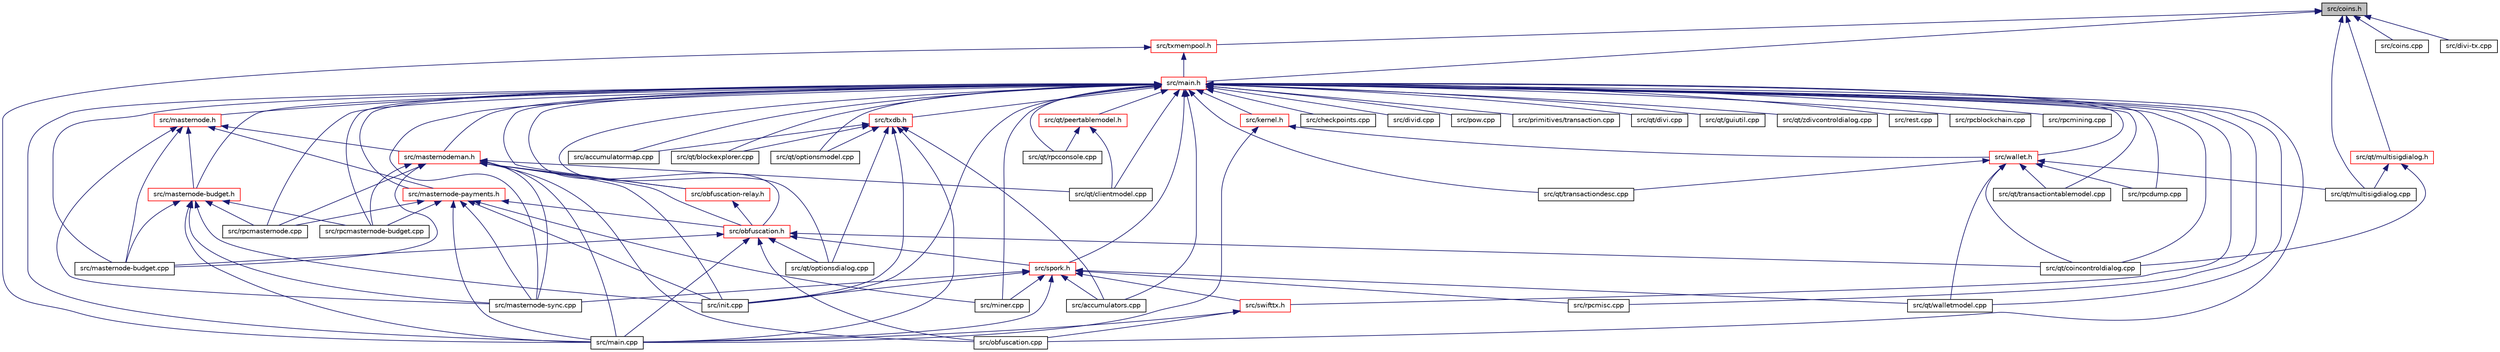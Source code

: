 digraph "src/coins.h"
{
  edge [fontname="Helvetica",fontsize="10",labelfontname="Helvetica",labelfontsize="10"];
  node [fontname="Helvetica",fontsize="10",shape=record];
  Node49 [label="src/coins.h",height=0.2,width=0.4,color="black", fillcolor="grey75", style="filled", fontcolor="black"];
  Node49 -> Node50 [dir="back",color="midnightblue",fontsize="10",style="solid",fontname="Helvetica"];
  Node50 [label="src/main.h",height=0.2,width=0.4,color="red", fillcolor="white", style="filled",URL="$main_8h.html"];
  Node50 -> Node51 [dir="back",color="midnightblue",fontsize="10",style="solid",fontname="Helvetica"];
  Node51 [label="src/accumulatormap.cpp",height=0.2,width=0.4,color="black", fillcolor="white", style="filled",URL="$accumulatormap_8cpp.html"];
  Node50 -> Node52 [dir="back",color="midnightblue",fontsize="10",style="solid",fontname="Helvetica"];
  Node52 [label="src/txdb.h",height=0.2,width=0.4,color="red", fillcolor="white", style="filled",URL="$txdb_8h.html"];
  Node52 -> Node51 [dir="back",color="midnightblue",fontsize="10",style="solid",fontname="Helvetica"];
  Node52 -> Node53 [dir="back",color="midnightblue",fontsize="10",style="solid",fontname="Helvetica"];
  Node53 [label="src/accumulators.cpp",height=0.2,width=0.4,color="black", fillcolor="white", style="filled",URL="$accumulators_8cpp.html"];
  Node52 -> Node54 [dir="back",color="midnightblue",fontsize="10",style="solid",fontname="Helvetica"];
  Node54 [label="src/init.cpp",height=0.2,width=0.4,color="black", fillcolor="white", style="filled",URL="$init_8cpp.html"];
  Node52 -> Node55 [dir="back",color="midnightblue",fontsize="10",style="solid",fontname="Helvetica"];
  Node55 [label="src/main.cpp",height=0.2,width=0.4,color="black", fillcolor="white", style="filled",URL="$main_8cpp.html"];
  Node52 -> Node56 [dir="back",color="midnightblue",fontsize="10",style="solid",fontname="Helvetica"];
  Node56 [label="src/qt/blockexplorer.cpp",height=0.2,width=0.4,color="black", fillcolor="white", style="filled",URL="$blockexplorer_8cpp.html"];
  Node52 -> Node57 [dir="back",color="midnightblue",fontsize="10",style="solid",fontname="Helvetica"];
  Node57 [label="src/qt/optionsdialog.cpp",height=0.2,width=0.4,color="black", fillcolor="white", style="filled",URL="$optionsdialog_8cpp.html"];
  Node52 -> Node58 [dir="back",color="midnightblue",fontsize="10",style="solid",fontname="Helvetica"];
  Node58 [label="src/qt/optionsmodel.cpp",height=0.2,width=0.4,color="black", fillcolor="white", style="filled",URL="$optionsmodel_8cpp.html"];
  Node50 -> Node53 [dir="back",color="midnightblue",fontsize="10",style="solid",fontname="Helvetica"];
  Node50 -> Node60 [dir="back",color="midnightblue",fontsize="10",style="solid",fontname="Helvetica"];
  Node60 [label="src/spork.h",height=0.2,width=0.4,color="red", fillcolor="white", style="filled",URL="$spork_8h.html"];
  Node60 -> Node53 [dir="back",color="midnightblue",fontsize="10",style="solid",fontname="Helvetica"];
  Node60 -> Node54 [dir="back",color="midnightblue",fontsize="10",style="solid",fontname="Helvetica"];
  Node60 -> Node55 [dir="back",color="midnightblue",fontsize="10",style="solid",fontname="Helvetica"];
  Node60 -> Node65 [dir="back",color="midnightblue",fontsize="10",style="solid",fontname="Helvetica"];
  Node65 [label="src/swifttx.h",height=0.2,width=0.4,color="red", fillcolor="white", style="filled",URL="$swifttx_8h.html"];
  Node65 -> Node55 [dir="back",color="midnightblue",fontsize="10",style="solid",fontname="Helvetica"];
  Node65 -> Node66 [dir="back",color="midnightblue",fontsize="10",style="solid",fontname="Helvetica"];
  Node66 [label="src/obfuscation.cpp",height=0.2,width=0.4,color="black", fillcolor="white", style="filled",URL="$obfuscation_8cpp.html"];
  Node60 -> Node108 [dir="back",color="midnightblue",fontsize="10",style="solid",fontname="Helvetica"];
  Node108 [label="src/masternode-sync.cpp",height=0.2,width=0.4,color="black", fillcolor="white", style="filled",URL="$masternode-sync_8cpp.html"];
  Node60 -> Node110 [dir="back",color="midnightblue",fontsize="10",style="solid",fontname="Helvetica"];
  Node110 [label="src/miner.cpp",height=0.2,width=0.4,color="black", fillcolor="white", style="filled",URL="$miner_8cpp.html"];
  Node60 -> Node97 [dir="back",color="midnightblue",fontsize="10",style="solid",fontname="Helvetica"];
  Node97 [label="src/qt/walletmodel.cpp",height=0.2,width=0.4,color="black", fillcolor="white", style="filled",URL="$walletmodel_8cpp.html"];
  Node60 -> Node111 [dir="back",color="midnightblue",fontsize="10",style="solid",fontname="Helvetica"];
  Node111 [label="src/rpcmisc.cpp",height=0.2,width=0.4,color="black", fillcolor="white", style="filled",URL="$rpcmisc_8cpp.html"];
  Node50 -> Node113 [dir="back",color="midnightblue",fontsize="10",style="solid",fontname="Helvetica"];
  Node113 [label="src/obfuscation.h",height=0.2,width=0.4,color="red", fillcolor="white", style="filled",URL="$obfuscation_8h.html"];
  Node113 -> Node60 [dir="back",color="midnightblue",fontsize="10",style="solid",fontname="Helvetica"];
  Node113 -> Node55 [dir="back",color="midnightblue",fontsize="10",style="solid",fontname="Helvetica"];
  Node113 -> Node119 [dir="back",color="midnightblue",fontsize="10",style="solid",fontname="Helvetica"];
  Node119 [label="src/masternode-budget.cpp",height=0.2,width=0.4,color="black", fillcolor="white", style="filled",URL="$masternode-budget_8cpp.html"];
  Node113 -> Node66 [dir="back",color="midnightblue",fontsize="10",style="solid",fontname="Helvetica"];
  Node113 -> Node73 [dir="back",color="midnightblue",fontsize="10",style="solid",fontname="Helvetica"];
  Node73 [label="src/qt/coincontroldialog.cpp",height=0.2,width=0.4,color="black", fillcolor="white", style="filled",URL="$coincontroldialog_8cpp.html"];
  Node113 -> Node57 [dir="back",color="midnightblue",fontsize="10",style="solid",fontname="Helvetica"];
  Node50 -> Node122 [dir="back",color="midnightblue",fontsize="10",style="solid",fontname="Helvetica"];
  Node122 [label="src/masternode-payments.h",height=0.2,width=0.4,color="red", fillcolor="white", style="filled",URL="$masternode-payments_8h.html"];
  Node122 -> Node113 [dir="back",color="midnightblue",fontsize="10",style="solid",fontname="Helvetica"];
  Node122 -> Node54 [dir="back",color="midnightblue",fontsize="10",style="solid",fontname="Helvetica"];
  Node122 -> Node55 [dir="back",color="midnightblue",fontsize="10",style="solid",fontname="Helvetica"];
  Node122 -> Node108 [dir="back",color="midnightblue",fontsize="10",style="solid",fontname="Helvetica"];
  Node122 -> Node110 [dir="back",color="midnightblue",fontsize="10",style="solid",fontname="Helvetica"];
  Node122 -> Node117 [dir="back",color="midnightblue",fontsize="10",style="solid",fontname="Helvetica"];
  Node117 [label="src/rpcmasternode-budget.cpp",height=0.2,width=0.4,color="black", fillcolor="white", style="filled",URL="$rpcmasternode-budget_8cpp.html"];
  Node122 -> Node118 [dir="back",color="midnightblue",fontsize="10",style="solid",fontname="Helvetica"];
  Node118 [label="src/rpcmasternode.cpp",height=0.2,width=0.4,color="black", fillcolor="white", style="filled",URL="$rpcmasternode_8cpp.html"];
  Node50 -> Node123 [dir="back",color="midnightblue",fontsize="10",style="solid",fontname="Helvetica"];
  Node123 [label="src/masternode.h",height=0.2,width=0.4,color="red", fillcolor="white", style="filled",URL="$masternode_8h.html"];
  Node123 -> Node122 [dir="back",color="midnightblue",fontsize="10",style="solid",fontname="Helvetica"];
  Node123 -> Node124 [dir="back",color="midnightblue",fontsize="10",style="solid",fontname="Helvetica"];
  Node124 [label="src/masternodeman.h",height=0.2,width=0.4,color="red", fillcolor="white", style="filled",URL="$masternodeman_8h.html"];
  Node124 -> Node113 [dir="back",color="midnightblue",fontsize="10",style="solid",fontname="Helvetica"];
  Node124 -> Node115 [dir="back",color="midnightblue",fontsize="10",style="solid",fontname="Helvetica"];
  Node115 [label="src/obfuscation-relay.h",height=0.2,width=0.4,color="red", fillcolor="white", style="filled",URL="$obfuscation-relay_8h.html"];
  Node115 -> Node113 [dir="back",color="midnightblue",fontsize="10",style="solid",fontname="Helvetica"];
  Node124 -> Node54 [dir="back",color="midnightblue",fontsize="10",style="solid",fontname="Helvetica"];
  Node124 -> Node55 [dir="back",color="midnightblue",fontsize="10",style="solid",fontname="Helvetica"];
  Node124 -> Node119 [dir="back",color="midnightblue",fontsize="10",style="solid",fontname="Helvetica"];
  Node124 -> Node108 [dir="back",color="midnightblue",fontsize="10",style="solid",fontname="Helvetica"];
  Node124 -> Node66 [dir="back",color="midnightblue",fontsize="10",style="solid",fontname="Helvetica"];
  Node124 -> Node125 [dir="back",color="midnightblue",fontsize="10",style="solid",fontname="Helvetica"];
  Node125 [label="src/qt/clientmodel.cpp",height=0.2,width=0.4,color="black", fillcolor="white", style="filled",URL="$clientmodel_8cpp.html"];
  Node124 -> Node117 [dir="back",color="midnightblue",fontsize="10",style="solid",fontname="Helvetica"];
  Node124 -> Node118 [dir="back",color="midnightblue",fontsize="10",style="solid",fontname="Helvetica"];
  Node123 -> Node126 [dir="back",color="midnightblue",fontsize="10",style="solid",fontname="Helvetica"];
  Node126 [label="src/masternode-budget.h",height=0.2,width=0.4,color="red", fillcolor="white", style="filled",URL="$masternode-budget_8h.html"];
  Node126 -> Node54 [dir="back",color="midnightblue",fontsize="10",style="solid",fontname="Helvetica"];
  Node126 -> Node55 [dir="back",color="midnightblue",fontsize="10",style="solid",fontname="Helvetica"];
  Node126 -> Node119 [dir="back",color="midnightblue",fontsize="10",style="solid",fontname="Helvetica"];
  Node126 -> Node108 [dir="back",color="midnightblue",fontsize="10",style="solid",fontname="Helvetica"];
  Node126 -> Node117 [dir="back",color="midnightblue",fontsize="10",style="solid",fontname="Helvetica"];
  Node126 -> Node118 [dir="back",color="midnightblue",fontsize="10",style="solid",fontname="Helvetica"];
  Node123 -> Node119 [dir="back",color="midnightblue",fontsize="10",style="solid",fontname="Helvetica"];
  Node123 -> Node108 [dir="back",color="midnightblue",fontsize="10",style="solid",fontname="Helvetica"];
  Node50 -> Node124 [dir="back",color="midnightblue",fontsize="10",style="solid",fontname="Helvetica"];
  Node50 -> Node131 [dir="back",color="midnightblue",fontsize="10",style="solid",fontname="Helvetica"];
  Node131 [label="src/kernel.h",height=0.2,width=0.4,color="red", fillcolor="white", style="filled",URL="$kernel_8h.html"];
  Node131 -> Node132 [dir="back",color="midnightblue",fontsize="10",style="solid",fontname="Helvetica"];
  Node132 [label="src/wallet.h",height=0.2,width=0.4,color="red", fillcolor="white", style="filled",URL="$wallet_8h.html"];
  Node132 -> Node73 [dir="back",color="midnightblue",fontsize="10",style="solid",fontname="Helvetica"];
  Node132 -> Node75 [dir="back",color="midnightblue",fontsize="10",style="solid",fontname="Helvetica"];
  Node75 [label="src/qt/multisigdialog.cpp",height=0.2,width=0.4,color="black", fillcolor="white", style="filled",URL="$multisigdialog_8cpp.html"];
  Node132 -> Node87 [dir="back",color="midnightblue",fontsize="10",style="solid",fontname="Helvetica"];
  Node87 [label="src/qt/transactiondesc.cpp",height=0.2,width=0.4,color="black", fillcolor="white", style="filled",URL="$transactiondesc_8cpp.html"];
  Node132 -> Node101 [dir="back",color="midnightblue",fontsize="10",style="solid",fontname="Helvetica"];
  Node101 [label="src/qt/transactiontablemodel.cpp",height=0.2,width=0.4,color="black", fillcolor="white", style="filled",URL="$transactiontablemodel_8cpp.html"];
  Node132 -> Node97 [dir="back",color="midnightblue",fontsize="10",style="solid",fontname="Helvetica"];
  Node132 -> Node133 [dir="back",color="midnightblue",fontsize="10",style="solid",fontname="Helvetica"];
  Node133 [label="src/rpcdump.cpp",height=0.2,width=0.4,color="black", fillcolor="white", style="filled",URL="$rpcdump_8cpp.html"];
  Node131 -> Node55 [dir="back",color="midnightblue",fontsize="10",style="solid",fontname="Helvetica"];
  Node50 -> Node132 [dir="back",color="midnightblue",fontsize="10",style="solid",fontname="Helvetica"];
  Node50 -> Node115 [dir="back",color="midnightblue",fontsize="10",style="solid",fontname="Helvetica"];
  Node50 -> Node136 [dir="back",color="midnightblue",fontsize="10",style="solid",fontname="Helvetica"];
  Node136 [label="src/checkpoints.cpp",height=0.2,width=0.4,color="black", fillcolor="white", style="filled",URL="$checkpoints_8cpp.html"];
  Node50 -> Node137 [dir="back",color="midnightblue",fontsize="10",style="solid",fontname="Helvetica"];
  Node137 [label="src/divid.cpp",height=0.2,width=0.4,color="black", fillcolor="white", style="filled",URL="$divid_8cpp.html"];
  Node50 -> Node54 [dir="back",color="midnightblue",fontsize="10",style="solid",fontname="Helvetica"];
  Node50 -> Node126 [dir="back",color="midnightblue",fontsize="10",style="solid",fontname="Helvetica"];
  Node50 -> Node55 [dir="back",color="midnightblue",fontsize="10",style="solid",fontname="Helvetica"];
  Node50 -> Node65 [dir="back",color="midnightblue",fontsize="10",style="solid",fontname="Helvetica"];
  Node50 -> Node119 [dir="back",color="midnightblue",fontsize="10",style="solid",fontname="Helvetica"];
  Node50 -> Node108 [dir="back",color="midnightblue",fontsize="10",style="solid",fontname="Helvetica"];
  Node50 -> Node110 [dir="back",color="midnightblue",fontsize="10",style="solid",fontname="Helvetica"];
  Node50 -> Node66 [dir="back",color="midnightblue",fontsize="10",style="solid",fontname="Helvetica"];
  Node50 -> Node138 [dir="back",color="midnightblue",fontsize="10",style="solid",fontname="Helvetica"];
  Node138 [label="src/pow.cpp",height=0.2,width=0.4,color="black", fillcolor="white", style="filled",URL="$pow_8cpp.html"];
  Node50 -> Node139 [dir="back",color="midnightblue",fontsize="10",style="solid",fontname="Helvetica"];
  Node139 [label="src/primitives/transaction.cpp",height=0.2,width=0.4,color="black", fillcolor="white", style="filled",URL="$transaction_8cpp.html"];
  Node50 -> Node140 [dir="back",color="midnightblue",fontsize="10",style="solid",fontname="Helvetica"];
  Node140 [label="src/qt/peertablemodel.h",height=0.2,width=0.4,color="red", fillcolor="white", style="filled",URL="$peertablemodel_8h.html"];
  Node140 -> Node125 [dir="back",color="midnightblue",fontsize="10",style="solid",fontname="Helvetica"];
  Node140 -> Node142 [dir="back",color="midnightblue",fontsize="10",style="solid",fontname="Helvetica"];
  Node142 [label="src/qt/rpcconsole.cpp",height=0.2,width=0.4,color="black", fillcolor="white", style="filled",URL="$rpcconsole_8cpp.html"];
  Node50 -> Node56 [dir="back",color="midnightblue",fontsize="10",style="solid",fontname="Helvetica"];
  Node50 -> Node125 [dir="back",color="midnightblue",fontsize="10",style="solid",fontname="Helvetica"];
  Node50 -> Node73 [dir="back",color="midnightblue",fontsize="10",style="solid",fontname="Helvetica"];
  Node50 -> Node144 [dir="back",color="midnightblue",fontsize="10",style="solid",fontname="Helvetica"];
  Node144 [label="src/qt/divi.cpp",height=0.2,width=0.4,color="black", fillcolor="white", style="filled",URL="$divi_8cpp.html"];
  Node50 -> Node77 [dir="back",color="midnightblue",fontsize="10",style="solid",fontname="Helvetica"];
  Node77 [label="src/qt/guiutil.cpp",height=0.2,width=0.4,color="black", fillcolor="white", style="filled",URL="$guiutil_8cpp.html"];
  Node50 -> Node57 [dir="back",color="midnightblue",fontsize="10",style="solid",fontname="Helvetica"];
  Node50 -> Node58 [dir="back",color="midnightblue",fontsize="10",style="solid",fontname="Helvetica"];
  Node50 -> Node142 [dir="back",color="midnightblue",fontsize="10",style="solid",fontname="Helvetica"];
  Node50 -> Node87 [dir="back",color="midnightblue",fontsize="10",style="solid",fontname="Helvetica"];
  Node50 -> Node101 [dir="back",color="midnightblue",fontsize="10",style="solid",fontname="Helvetica"];
  Node50 -> Node97 [dir="back",color="midnightblue",fontsize="10",style="solid",fontname="Helvetica"];
  Node50 -> Node103 [dir="back",color="midnightblue",fontsize="10",style="solid",fontname="Helvetica"];
  Node103 [label="src/qt/zdivcontroldialog.cpp",height=0.2,width=0.4,color="black", fillcolor="white", style="filled",URL="$zdivcontroldialog_8cpp.html"];
  Node50 -> Node145 [dir="back",color="midnightblue",fontsize="10",style="solid",fontname="Helvetica"];
  Node145 [label="src/rest.cpp",height=0.2,width=0.4,color="black", fillcolor="white", style="filled",URL="$rest_8cpp.html"];
  Node50 -> Node146 [dir="back",color="midnightblue",fontsize="10",style="solid",fontname="Helvetica"];
  Node146 [label="src/rpcblockchain.cpp",height=0.2,width=0.4,color="black", fillcolor="white", style="filled",URL="$rpcblockchain_8cpp.html"];
  Node50 -> Node133 [dir="back",color="midnightblue",fontsize="10",style="solid",fontname="Helvetica"];
  Node50 -> Node117 [dir="back",color="midnightblue",fontsize="10",style="solid",fontname="Helvetica"];
  Node50 -> Node118 [dir="back",color="midnightblue",fontsize="10",style="solid",fontname="Helvetica"];
  Node50 -> Node147 [dir="back",color="midnightblue",fontsize="10",style="solid",fontname="Helvetica"];
  Node147 [label="src/rpcmining.cpp",height=0.2,width=0.4,color="black", fillcolor="white", style="filled",URL="$rpcmining_8cpp.html"];
  Node50 -> Node111 [dir="back",color="midnightblue",fontsize="10",style="solid",fontname="Helvetica"];
  Node49 -> Node154 [dir="back",color="midnightblue",fontsize="10",style="solid",fontname="Helvetica"];
  Node154 [label="src/txmempool.h",height=0.2,width=0.4,color="red", fillcolor="white", style="filled",URL="$txmempool_8h.html"];
  Node154 -> Node50 [dir="back",color="midnightblue",fontsize="10",style="solid",fontname="Helvetica"];
  Node154 -> Node55 [dir="back",color="midnightblue",fontsize="10",style="solid",fontname="Helvetica"];
  Node49 -> Node155 [dir="back",color="midnightblue",fontsize="10",style="solid",fontname="Helvetica"];
  Node155 [label="src/coins.cpp",height=0.2,width=0.4,color="black", fillcolor="white", style="filled",URL="$coins_8cpp.html"];
  Node49 -> Node156 [dir="back",color="midnightblue",fontsize="10",style="solid",fontname="Helvetica"];
  Node156 [label="src/divi-tx.cpp",height=0.2,width=0.4,color="black", fillcolor="white", style="filled",URL="$divi-tx_8cpp.html"];
  Node49 -> Node74 [dir="back",color="midnightblue",fontsize="10",style="solid",fontname="Helvetica"];
  Node74 [label="src/qt/multisigdialog.h",height=0.2,width=0.4,color="red", fillcolor="white", style="filled",URL="$multisigdialog_8h.html"];
  Node74 -> Node73 [dir="back",color="midnightblue",fontsize="10",style="solid",fontname="Helvetica"];
  Node74 -> Node75 [dir="back",color="midnightblue",fontsize="10",style="solid",fontname="Helvetica"];
  Node49 -> Node75 [dir="back",color="midnightblue",fontsize="10",style="solid",fontname="Helvetica"];
}
